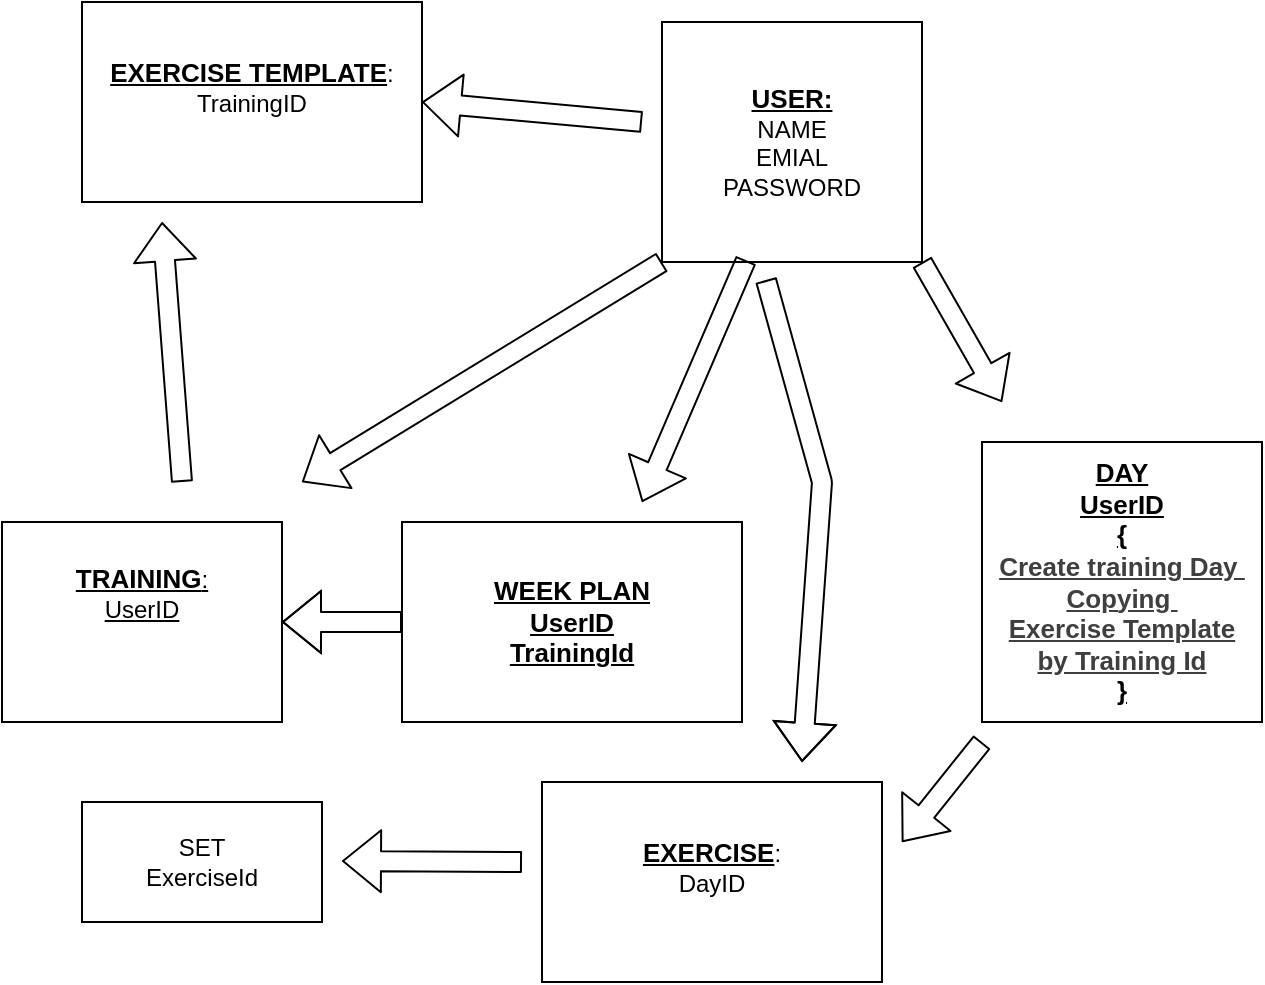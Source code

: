 <mxfile>
    <diagram id="vhW5LKsrxmCmwEbVGmDp" name="Page-1">
        <mxGraphModel dx="695" dy="617" grid="1" gridSize="10" guides="1" tooltips="1" connect="1" arrows="1" fold="1" page="1" pageScale="1" pageWidth="850" pageHeight="1100" math="0" shadow="0">
            <root>
                <mxCell id="0"/>
                <mxCell id="1" parent="0"/>
                <mxCell id="2" value="&lt;u&gt;&lt;b&gt;&lt;font style=&quot;font-size: 13px;&quot;&gt;TRAINING&lt;/font&gt;&lt;/b&gt;:&lt;/u&gt;&lt;div&gt;&lt;u&gt;UserID&lt;/u&gt;&lt;/div&gt;&lt;div&gt;&lt;div&gt;&lt;br&gt;&lt;/div&gt;&lt;div&gt;&lt;br&gt;&lt;/div&gt;&lt;/div&gt;" style="rounded=0;whiteSpace=wrap;html=1;" parent="1" vertex="1">
                    <mxGeometry x="20" y="310" width="140" height="100" as="geometry"/>
                </mxCell>
                <mxCell id="3" value="&lt;span style=&quot;font-size: 13px;&quot;&gt;&lt;b&gt;&lt;u&gt;DAY&lt;/u&gt;&lt;/b&gt;&lt;/span&gt;&lt;div&gt;&lt;span style=&quot;font-size: 13px;&quot;&gt;&lt;b&gt;&lt;u&gt;UserID&lt;/u&gt;&lt;/b&gt;&lt;/span&gt;&lt;/div&gt;&lt;div&gt;&lt;span style=&quot;font-size: 13px;&quot;&gt;&lt;b&gt;&lt;u&gt;{&lt;/u&gt;&lt;/b&gt;&lt;/span&gt;&lt;/div&gt;&lt;div&gt;&lt;div style=&quot;color: rgb(63, 63, 63); scrollbar-color: rgb(226, 226, 226) rgb(251, 251, 251);&quot;&gt;&lt;span style=&quot;color: rgb(63, 63, 63); scrollbar-color: rgb(226, 226, 226) rgb(251, 251, 251); font-size: 13px;&quot;&gt;&lt;b style=&quot;color: rgb(63, 63, 63); scrollbar-color: rgb(226, 226, 226) rgb(251, 251, 251);&quot;&gt;&lt;u style=&quot;color: rgb(63, 63, 63); scrollbar-color: rgb(226, 226, 226) rgb(251, 251, 251);&quot;&gt;Create training Day&amp;nbsp;&lt;/u&gt;&lt;/b&gt;&lt;/span&gt;&lt;/div&gt;&lt;div style=&quot;color: rgb(63, 63, 63); scrollbar-color: rgb(226, 226, 226) rgb(251, 251, 251);&quot;&gt;&lt;span style=&quot;color: rgb(63, 63, 63); scrollbar-color: rgb(226, 226, 226) rgb(251, 251, 251); font-size: 13px;&quot;&gt;&lt;b style=&quot;color: rgb(63, 63, 63); scrollbar-color: rgb(226, 226, 226) rgb(251, 251, 251);&quot;&gt;&lt;u style=&quot;color: rgb(63, 63, 63); scrollbar-color: rgb(226, 226, 226) rgb(251, 251, 251);&quot;&gt;Copying&amp;nbsp;&lt;/u&gt;&lt;/b&gt;&lt;/span&gt;&lt;/div&gt;&lt;div style=&quot;color: rgb(63, 63, 63); scrollbar-color: rgb(226, 226, 226) rgb(251, 251, 251);&quot;&gt;&lt;span style=&quot;color: rgb(63, 63, 63); scrollbar-color: rgb(226, 226, 226) rgb(251, 251, 251); font-size: 13px;&quot;&gt;&lt;b style=&quot;color: rgb(63, 63, 63); scrollbar-color: rgb(226, 226, 226) rgb(251, 251, 251);&quot;&gt;&lt;u style=&quot;color: rgb(63, 63, 63); scrollbar-color: rgb(226, 226, 226) rgb(251, 251, 251);&quot;&gt;Exercise Template&lt;/u&gt;&lt;/b&gt;&lt;/span&gt;&lt;/div&gt;&lt;div style=&quot;color: rgb(63, 63, 63); scrollbar-color: rgb(226, 226, 226) rgb(251, 251, 251);&quot;&gt;&lt;span style=&quot;color: rgb(63, 63, 63); scrollbar-color: rgb(226, 226, 226) rgb(251, 251, 251); font-size: 13px;&quot;&gt;&lt;b style=&quot;color: rgb(63, 63, 63); scrollbar-color: rgb(226, 226, 226) rgb(251, 251, 251);&quot;&gt;&lt;u style=&quot;color: rgb(63, 63, 63); scrollbar-color: rgb(226, 226, 226) rgb(251, 251, 251);&quot;&gt;by Training Id&lt;/u&gt;&lt;/b&gt;&lt;/span&gt;&lt;/div&gt;&lt;/div&gt;&lt;div&gt;&lt;span style=&quot;font-size: 13px;&quot;&gt;&lt;b&gt;&lt;u&gt;}&lt;/u&gt;&lt;/b&gt;&lt;/span&gt;&lt;/div&gt;" style="rounded=0;whiteSpace=wrap;html=1;" parent="1" vertex="1">
                    <mxGeometry x="510" y="270" width="140" height="140" as="geometry"/>
                </mxCell>
                <mxCell id="4" value="&lt;font style=&quot;font-size: 13px;&quot;&gt;&lt;b&gt;&lt;u&gt;EXERCISE&lt;/u&gt;&lt;/b&gt;&lt;/font&gt;:&lt;div&gt;DayID&lt;/div&gt;&lt;div&gt;&lt;span style=&quot;background-color: transparent;&quot;&gt;&lt;br&gt;&lt;/span&gt;&lt;/div&gt;" style="rounded=0;whiteSpace=wrap;html=1;" parent="1" vertex="1">
                    <mxGeometry x="290" y="440" width="170" height="100" as="geometry"/>
                </mxCell>
                <mxCell id="6" value="&lt;b&gt;&lt;u&gt;&lt;font style=&quot;font-size: 13px;&quot;&gt;USER:&lt;/font&gt;&lt;/u&gt;&lt;/b&gt;&lt;div&gt;NAME&lt;/div&gt;&lt;div&gt;EMIAL&lt;/div&gt;&lt;div&gt;PASSWORD&lt;/div&gt;" style="rounded=0;whiteSpace=wrap;html=1;" parent="1" vertex="1">
                    <mxGeometry x="350" y="60" width="130" height="120" as="geometry"/>
                </mxCell>
                <mxCell id="7" value="" style="shape=flexArrow;endArrow=classic;html=1;exitX=0;exitY=1;exitDx=0;exitDy=0;" parent="1" source="6" edge="1">
                    <mxGeometry width="50" height="50" relative="1" as="geometry">
                        <mxPoint x="320" y="180" as="sourcePoint"/>
                        <mxPoint x="170" y="290" as="targetPoint"/>
                        <Array as="points"/>
                    </mxGeometry>
                </mxCell>
                <mxCell id="9" value="" style="shape=flexArrow;endArrow=classic;html=1;" parent="1" edge="1">
                    <mxGeometry width="50" height="50" relative="1" as="geometry">
                        <mxPoint x="340" y="110" as="sourcePoint"/>
                        <mxPoint x="230" y="100" as="targetPoint"/>
                        <Array as="points"/>
                    </mxGeometry>
                </mxCell>
                <mxCell id="11" value="" style="shape=flexArrow;endArrow=classic;html=1;" parent="1" edge="1">
                    <mxGeometry width="50" height="50" relative="1" as="geometry">
                        <mxPoint x="510" y="420" as="sourcePoint"/>
                        <mxPoint x="470" y="470" as="targetPoint"/>
                    </mxGeometry>
                </mxCell>
                <mxCell id="12" value="" style="shape=flexArrow;endArrow=classic;html=1;exitX=0.323;exitY=0.992;exitDx=0;exitDy=0;exitPerimeter=0;" parent="1" source="6" edge="1">
                    <mxGeometry width="50" height="50" relative="1" as="geometry">
                        <mxPoint x="410" y="190" as="sourcePoint"/>
                        <mxPoint x="340" y="300" as="targetPoint"/>
                    </mxGeometry>
                </mxCell>
                <mxCell id="13" value="" style="shape=flexArrow;endArrow=classic;html=1;exitX=1;exitY=1;exitDx=0;exitDy=0;" parent="1" source="6" edge="1">
                    <mxGeometry width="50" height="50" relative="1" as="geometry">
                        <mxPoint x="460" y="190" as="sourcePoint"/>
                        <mxPoint x="520" y="250" as="targetPoint"/>
                    </mxGeometry>
                </mxCell>
                <mxCell id="14" value="&lt;div&gt;&lt;div&gt;SET&lt;/div&gt;&lt;/div&gt;&lt;div&gt;ExerciseId&lt;/div&gt;" style="rounded=0;whiteSpace=wrap;html=1;" parent="1" vertex="1">
                    <mxGeometry x="60" y="450" width="120" height="60" as="geometry"/>
                </mxCell>
                <mxCell id="15" value="&lt;div&gt;&lt;span style=&quot;background-color: transparent; font-size: 13px;&quot;&gt;&lt;b&gt;&lt;u&gt;WEEK PLAN&lt;/u&gt;&lt;/b&gt;&lt;/span&gt;&lt;/div&gt;&lt;div&gt;&lt;span style=&quot;background-color: transparent; font-size: 13px;&quot;&gt;&lt;b&gt;&lt;u&gt;UserID&lt;/u&gt;&lt;/b&gt;&lt;/span&gt;&lt;/div&gt;&lt;div&gt;&lt;span style=&quot;background-color: transparent; font-size: 13px;&quot;&gt;&lt;b&gt;&lt;u&gt;TrainingId&lt;/u&gt;&lt;/b&gt;&lt;/span&gt;&lt;/div&gt;" style="rounded=0;whiteSpace=wrap;html=1;" parent="1" vertex="1">
                    <mxGeometry x="220" y="310" width="170" height="100" as="geometry"/>
                </mxCell>
                <mxCell id="16" value="&lt;font style=&quot;font-size: 13px;&quot;&gt;&lt;b&gt;&lt;u&gt;EXERCISE TEMPLATE&lt;/u&gt;&lt;/b&gt;&lt;/font&gt;:&lt;div&gt;TrainingID&lt;/div&gt;&lt;div&gt;&lt;span style=&quot;background-color: transparent;&quot;&gt;&lt;br&gt;&lt;/span&gt;&lt;/div&gt;" style="rounded=0;whiteSpace=wrap;html=1;" parent="1" vertex="1">
                    <mxGeometry x="60" y="50" width="170" height="100" as="geometry"/>
                </mxCell>
                <mxCell id="17" value="" style="shape=flexArrow;endArrow=classic;html=1;" parent="1" edge="1">
                    <mxGeometry width="50" height="50" relative="1" as="geometry">
                        <mxPoint x="110" y="290" as="sourcePoint"/>
                        <mxPoint x="100" y="160" as="targetPoint"/>
                    </mxGeometry>
                </mxCell>
                <mxCell id="18" value="" style="shape=flexArrow;endArrow=classic;html=1;" parent="1" edge="1">
                    <mxGeometry width="50" height="50" relative="1" as="geometry">
                        <mxPoint x="280" y="480" as="sourcePoint"/>
                        <mxPoint x="190" y="479.5" as="targetPoint"/>
                    </mxGeometry>
                </mxCell>
                <mxCell id="19" value="" style="shape=flexArrow;endArrow=classic;html=1;exitX=0.323;exitY=0.992;exitDx=0;exitDy=0;exitPerimeter=0;" edge="1" parent="1">
                    <mxGeometry width="50" height="50" relative="1" as="geometry">
                        <mxPoint x="402" y="189" as="sourcePoint"/>
                        <mxPoint x="420" y="430" as="targetPoint"/>
                        <Array as="points">
                            <mxPoint x="430" y="290"/>
                        </Array>
                    </mxGeometry>
                </mxCell>
                <mxCell id="21" value="" style="shape=flexArrow;endArrow=classic;html=1;" edge="1" parent="1" source="15" target="2">
                    <mxGeometry width="50" height="50" relative="1" as="geometry">
                        <mxPoint x="290" y="490" as="sourcePoint"/>
                        <mxPoint x="200" y="489.5" as="targetPoint"/>
                        <Array as="points">
                            <mxPoint x="180" y="360"/>
                        </Array>
                    </mxGeometry>
                </mxCell>
            </root>
        </mxGraphModel>
    </diagram>
</mxfile>